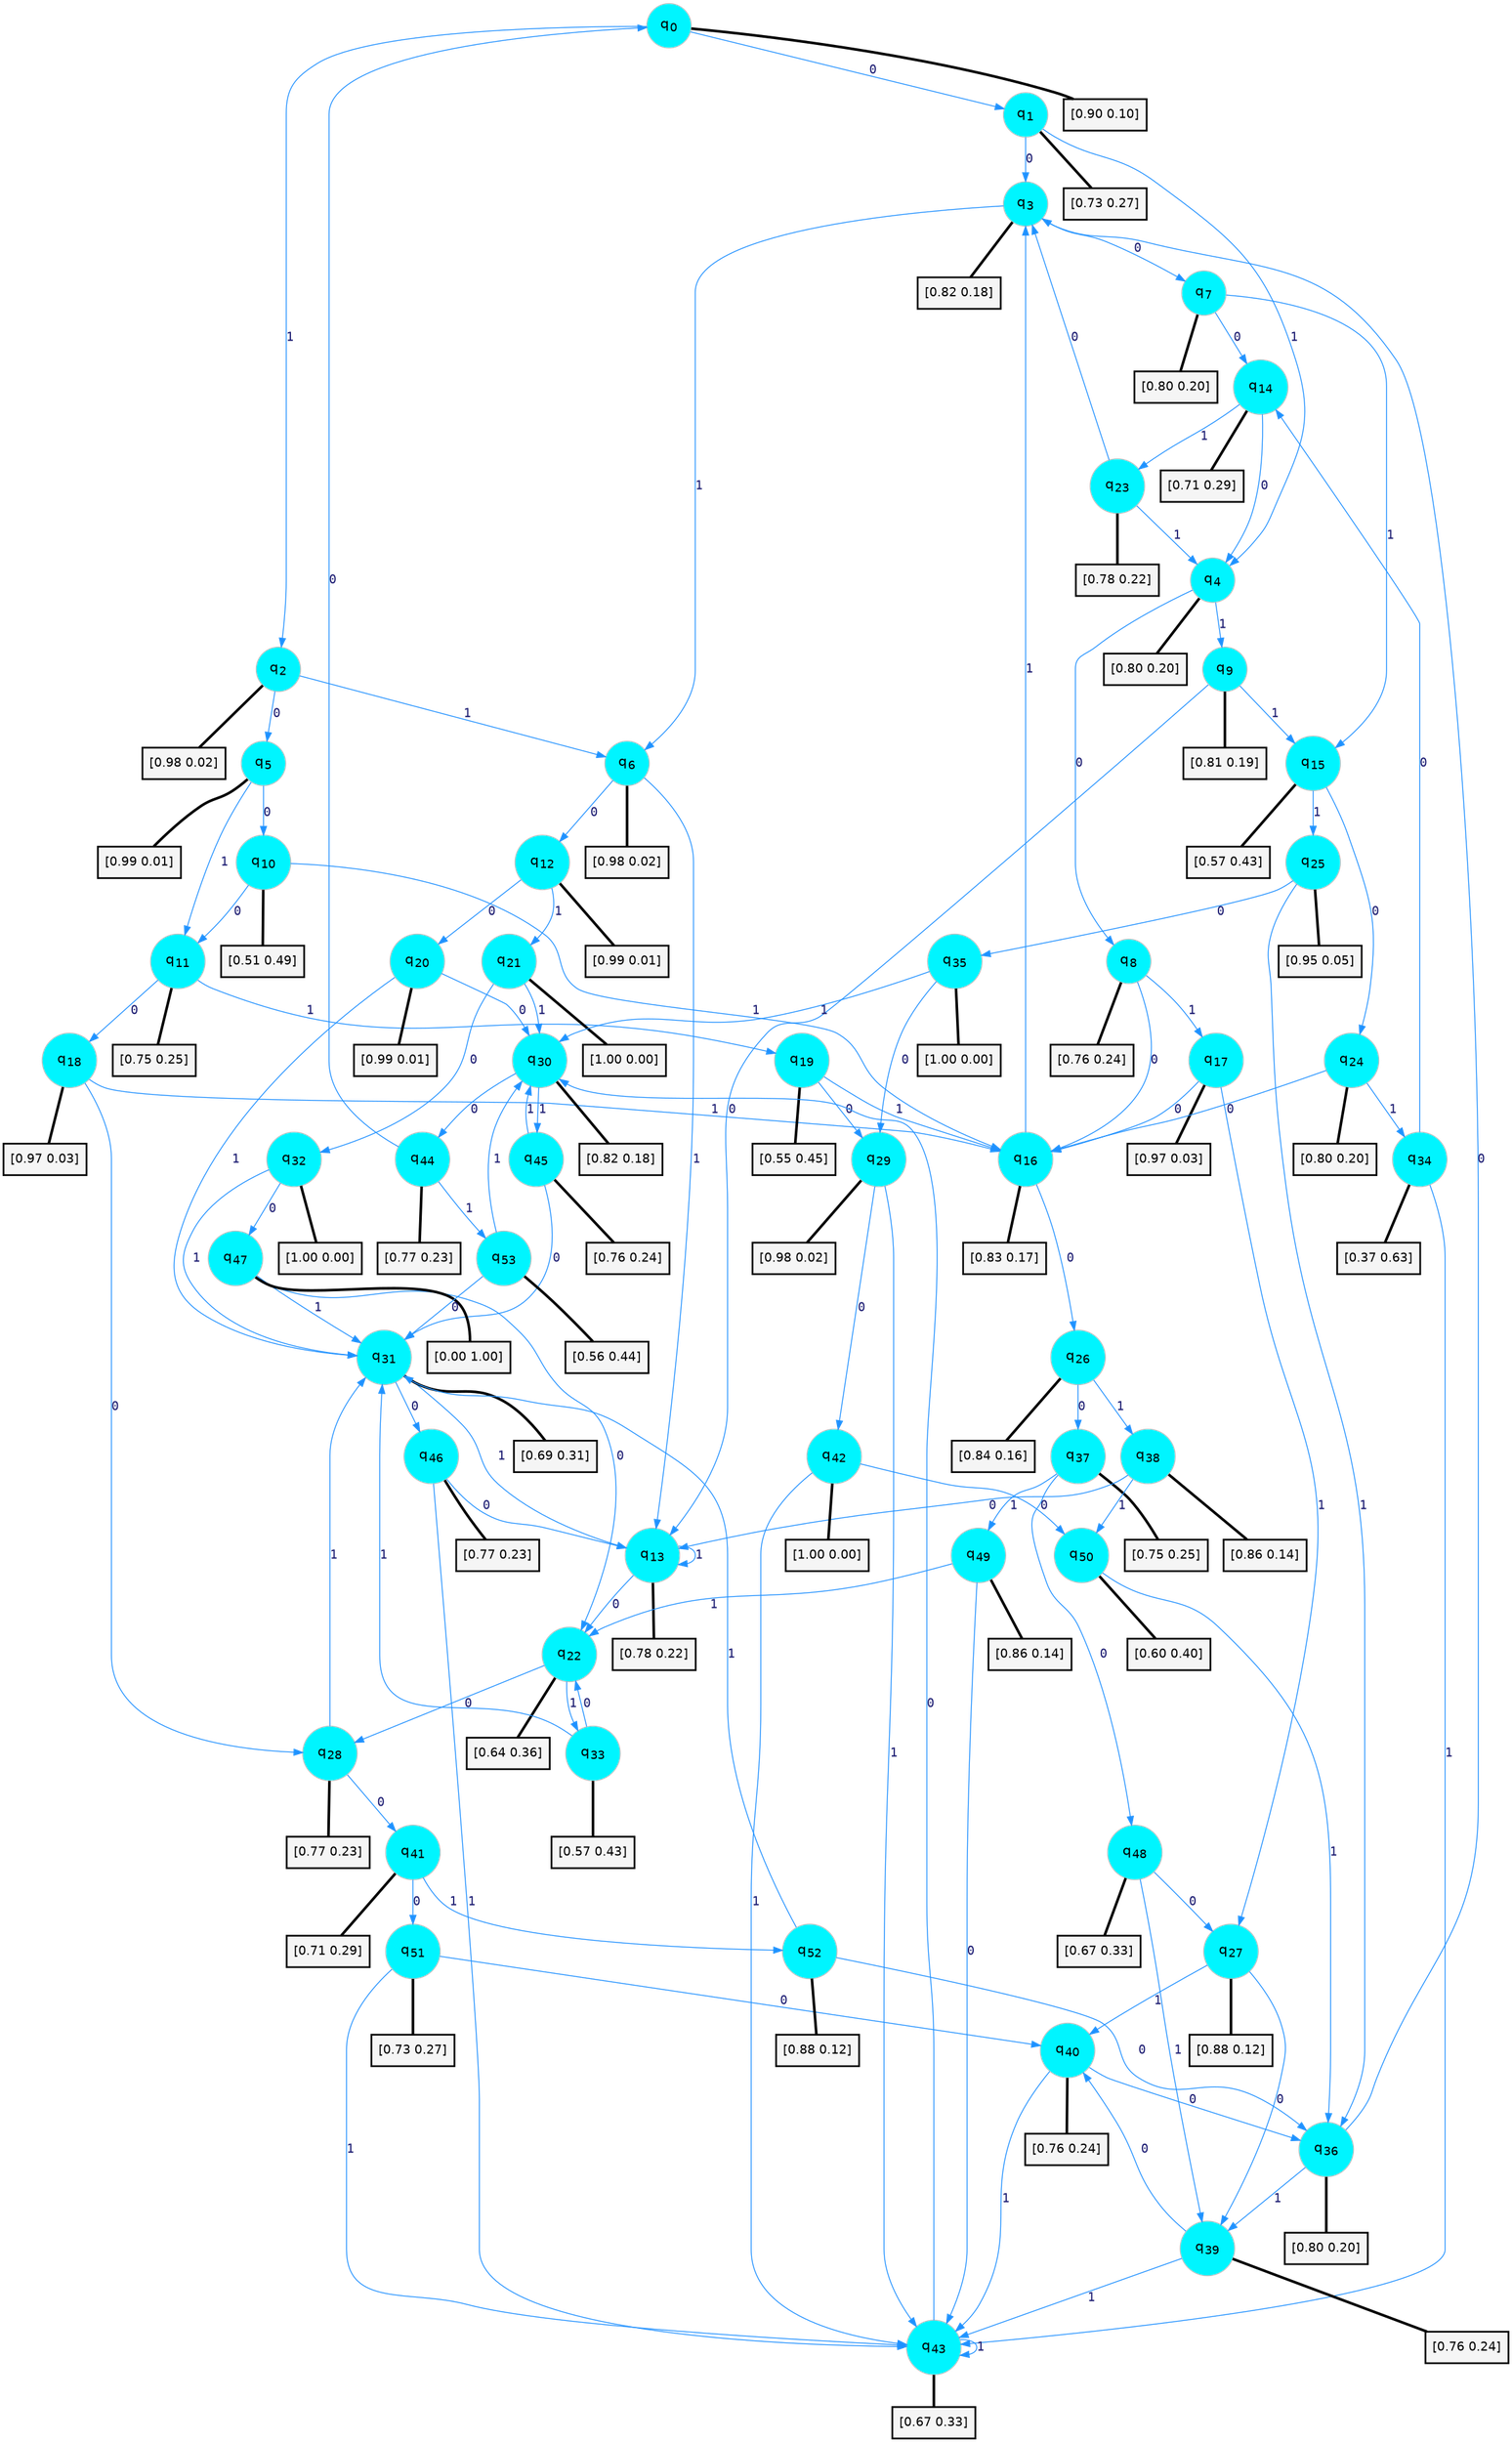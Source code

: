 digraph G {
graph [
bgcolor=transparent, dpi=300, rankdir=TD, size="40,25"];
node [
color=gray, fillcolor=turquoise1, fontcolor=black, fontname=Helvetica, fontsize=16, fontweight=bold, shape=circle, style=filled];
edge [
arrowsize=1, color=dodgerblue1, fontcolor=midnightblue, fontname=courier, fontweight=bold, penwidth=1, style=solid, weight=20];
0[label=<q<SUB>0</SUB>>];
1[label=<q<SUB>1</SUB>>];
2[label=<q<SUB>2</SUB>>];
3[label=<q<SUB>3</SUB>>];
4[label=<q<SUB>4</SUB>>];
5[label=<q<SUB>5</SUB>>];
6[label=<q<SUB>6</SUB>>];
7[label=<q<SUB>7</SUB>>];
8[label=<q<SUB>8</SUB>>];
9[label=<q<SUB>9</SUB>>];
10[label=<q<SUB>10</SUB>>];
11[label=<q<SUB>11</SUB>>];
12[label=<q<SUB>12</SUB>>];
13[label=<q<SUB>13</SUB>>];
14[label=<q<SUB>14</SUB>>];
15[label=<q<SUB>15</SUB>>];
16[label=<q<SUB>16</SUB>>];
17[label=<q<SUB>17</SUB>>];
18[label=<q<SUB>18</SUB>>];
19[label=<q<SUB>19</SUB>>];
20[label=<q<SUB>20</SUB>>];
21[label=<q<SUB>21</SUB>>];
22[label=<q<SUB>22</SUB>>];
23[label=<q<SUB>23</SUB>>];
24[label=<q<SUB>24</SUB>>];
25[label=<q<SUB>25</SUB>>];
26[label=<q<SUB>26</SUB>>];
27[label=<q<SUB>27</SUB>>];
28[label=<q<SUB>28</SUB>>];
29[label=<q<SUB>29</SUB>>];
30[label=<q<SUB>30</SUB>>];
31[label=<q<SUB>31</SUB>>];
32[label=<q<SUB>32</SUB>>];
33[label=<q<SUB>33</SUB>>];
34[label=<q<SUB>34</SUB>>];
35[label=<q<SUB>35</SUB>>];
36[label=<q<SUB>36</SUB>>];
37[label=<q<SUB>37</SUB>>];
38[label=<q<SUB>38</SUB>>];
39[label=<q<SUB>39</SUB>>];
40[label=<q<SUB>40</SUB>>];
41[label=<q<SUB>41</SUB>>];
42[label=<q<SUB>42</SUB>>];
43[label=<q<SUB>43</SUB>>];
44[label=<q<SUB>44</SUB>>];
45[label=<q<SUB>45</SUB>>];
46[label=<q<SUB>46</SUB>>];
47[label=<q<SUB>47</SUB>>];
48[label=<q<SUB>48</SUB>>];
49[label=<q<SUB>49</SUB>>];
50[label=<q<SUB>50</SUB>>];
51[label=<q<SUB>51</SUB>>];
52[label=<q<SUB>52</SUB>>];
53[label=<q<SUB>53</SUB>>];
54[label="[0.90 0.10]", shape=box,fontcolor=black, fontname=Helvetica, fontsize=14, penwidth=2, fillcolor=whitesmoke,color=black];
55[label="[0.73 0.27]", shape=box,fontcolor=black, fontname=Helvetica, fontsize=14, penwidth=2, fillcolor=whitesmoke,color=black];
56[label="[0.98 0.02]", shape=box,fontcolor=black, fontname=Helvetica, fontsize=14, penwidth=2, fillcolor=whitesmoke,color=black];
57[label="[0.82 0.18]", shape=box,fontcolor=black, fontname=Helvetica, fontsize=14, penwidth=2, fillcolor=whitesmoke,color=black];
58[label="[0.80 0.20]", shape=box,fontcolor=black, fontname=Helvetica, fontsize=14, penwidth=2, fillcolor=whitesmoke,color=black];
59[label="[0.99 0.01]", shape=box,fontcolor=black, fontname=Helvetica, fontsize=14, penwidth=2, fillcolor=whitesmoke,color=black];
60[label="[0.98 0.02]", shape=box,fontcolor=black, fontname=Helvetica, fontsize=14, penwidth=2, fillcolor=whitesmoke,color=black];
61[label="[0.80 0.20]", shape=box,fontcolor=black, fontname=Helvetica, fontsize=14, penwidth=2, fillcolor=whitesmoke,color=black];
62[label="[0.76 0.24]", shape=box,fontcolor=black, fontname=Helvetica, fontsize=14, penwidth=2, fillcolor=whitesmoke,color=black];
63[label="[0.81 0.19]", shape=box,fontcolor=black, fontname=Helvetica, fontsize=14, penwidth=2, fillcolor=whitesmoke,color=black];
64[label="[0.51 0.49]", shape=box,fontcolor=black, fontname=Helvetica, fontsize=14, penwidth=2, fillcolor=whitesmoke,color=black];
65[label="[0.75 0.25]", shape=box,fontcolor=black, fontname=Helvetica, fontsize=14, penwidth=2, fillcolor=whitesmoke,color=black];
66[label="[0.99 0.01]", shape=box,fontcolor=black, fontname=Helvetica, fontsize=14, penwidth=2, fillcolor=whitesmoke,color=black];
67[label="[0.78 0.22]", shape=box,fontcolor=black, fontname=Helvetica, fontsize=14, penwidth=2, fillcolor=whitesmoke,color=black];
68[label="[0.71 0.29]", shape=box,fontcolor=black, fontname=Helvetica, fontsize=14, penwidth=2, fillcolor=whitesmoke,color=black];
69[label="[0.57 0.43]", shape=box,fontcolor=black, fontname=Helvetica, fontsize=14, penwidth=2, fillcolor=whitesmoke,color=black];
70[label="[0.83 0.17]", shape=box,fontcolor=black, fontname=Helvetica, fontsize=14, penwidth=2, fillcolor=whitesmoke,color=black];
71[label="[0.97 0.03]", shape=box,fontcolor=black, fontname=Helvetica, fontsize=14, penwidth=2, fillcolor=whitesmoke,color=black];
72[label="[0.97 0.03]", shape=box,fontcolor=black, fontname=Helvetica, fontsize=14, penwidth=2, fillcolor=whitesmoke,color=black];
73[label="[0.55 0.45]", shape=box,fontcolor=black, fontname=Helvetica, fontsize=14, penwidth=2, fillcolor=whitesmoke,color=black];
74[label="[0.99 0.01]", shape=box,fontcolor=black, fontname=Helvetica, fontsize=14, penwidth=2, fillcolor=whitesmoke,color=black];
75[label="[1.00 0.00]", shape=box,fontcolor=black, fontname=Helvetica, fontsize=14, penwidth=2, fillcolor=whitesmoke,color=black];
76[label="[0.64 0.36]", shape=box,fontcolor=black, fontname=Helvetica, fontsize=14, penwidth=2, fillcolor=whitesmoke,color=black];
77[label="[0.78 0.22]", shape=box,fontcolor=black, fontname=Helvetica, fontsize=14, penwidth=2, fillcolor=whitesmoke,color=black];
78[label="[0.80 0.20]", shape=box,fontcolor=black, fontname=Helvetica, fontsize=14, penwidth=2, fillcolor=whitesmoke,color=black];
79[label="[0.95 0.05]", shape=box,fontcolor=black, fontname=Helvetica, fontsize=14, penwidth=2, fillcolor=whitesmoke,color=black];
80[label="[0.84 0.16]", shape=box,fontcolor=black, fontname=Helvetica, fontsize=14, penwidth=2, fillcolor=whitesmoke,color=black];
81[label="[0.88 0.12]", shape=box,fontcolor=black, fontname=Helvetica, fontsize=14, penwidth=2, fillcolor=whitesmoke,color=black];
82[label="[0.77 0.23]", shape=box,fontcolor=black, fontname=Helvetica, fontsize=14, penwidth=2, fillcolor=whitesmoke,color=black];
83[label="[0.98 0.02]", shape=box,fontcolor=black, fontname=Helvetica, fontsize=14, penwidth=2, fillcolor=whitesmoke,color=black];
84[label="[0.82 0.18]", shape=box,fontcolor=black, fontname=Helvetica, fontsize=14, penwidth=2, fillcolor=whitesmoke,color=black];
85[label="[0.69 0.31]", shape=box,fontcolor=black, fontname=Helvetica, fontsize=14, penwidth=2, fillcolor=whitesmoke,color=black];
86[label="[1.00 0.00]", shape=box,fontcolor=black, fontname=Helvetica, fontsize=14, penwidth=2, fillcolor=whitesmoke,color=black];
87[label="[0.57 0.43]", shape=box,fontcolor=black, fontname=Helvetica, fontsize=14, penwidth=2, fillcolor=whitesmoke,color=black];
88[label="[0.37 0.63]", shape=box,fontcolor=black, fontname=Helvetica, fontsize=14, penwidth=2, fillcolor=whitesmoke,color=black];
89[label="[1.00 0.00]", shape=box,fontcolor=black, fontname=Helvetica, fontsize=14, penwidth=2, fillcolor=whitesmoke,color=black];
90[label="[0.80 0.20]", shape=box,fontcolor=black, fontname=Helvetica, fontsize=14, penwidth=2, fillcolor=whitesmoke,color=black];
91[label="[0.75 0.25]", shape=box,fontcolor=black, fontname=Helvetica, fontsize=14, penwidth=2, fillcolor=whitesmoke,color=black];
92[label="[0.86 0.14]", shape=box,fontcolor=black, fontname=Helvetica, fontsize=14, penwidth=2, fillcolor=whitesmoke,color=black];
93[label="[0.76 0.24]", shape=box,fontcolor=black, fontname=Helvetica, fontsize=14, penwidth=2, fillcolor=whitesmoke,color=black];
94[label="[0.76 0.24]", shape=box,fontcolor=black, fontname=Helvetica, fontsize=14, penwidth=2, fillcolor=whitesmoke,color=black];
95[label="[0.71 0.29]", shape=box,fontcolor=black, fontname=Helvetica, fontsize=14, penwidth=2, fillcolor=whitesmoke,color=black];
96[label="[1.00 0.00]", shape=box,fontcolor=black, fontname=Helvetica, fontsize=14, penwidth=2, fillcolor=whitesmoke,color=black];
97[label="[0.67 0.33]", shape=box,fontcolor=black, fontname=Helvetica, fontsize=14, penwidth=2, fillcolor=whitesmoke,color=black];
98[label="[0.77 0.23]", shape=box,fontcolor=black, fontname=Helvetica, fontsize=14, penwidth=2, fillcolor=whitesmoke,color=black];
99[label="[0.76 0.24]", shape=box,fontcolor=black, fontname=Helvetica, fontsize=14, penwidth=2, fillcolor=whitesmoke,color=black];
100[label="[0.77 0.23]", shape=box,fontcolor=black, fontname=Helvetica, fontsize=14, penwidth=2, fillcolor=whitesmoke,color=black];
101[label="[0.00 1.00]", shape=box,fontcolor=black, fontname=Helvetica, fontsize=14, penwidth=2, fillcolor=whitesmoke,color=black];
102[label="[0.67 0.33]", shape=box,fontcolor=black, fontname=Helvetica, fontsize=14, penwidth=2, fillcolor=whitesmoke,color=black];
103[label="[0.86 0.14]", shape=box,fontcolor=black, fontname=Helvetica, fontsize=14, penwidth=2, fillcolor=whitesmoke,color=black];
104[label="[0.60 0.40]", shape=box,fontcolor=black, fontname=Helvetica, fontsize=14, penwidth=2, fillcolor=whitesmoke,color=black];
105[label="[0.73 0.27]", shape=box,fontcolor=black, fontname=Helvetica, fontsize=14, penwidth=2, fillcolor=whitesmoke,color=black];
106[label="[0.88 0.12]", shape=box,fontcolor=black, fontname=Helvetica, fontsize=14, penwidth=2, fillcolor=whitesmoke,color=black];
107[label="[0.56 0.44]", shape=box,fontcolor=black, fontname=Helvetica, fontsize=14, penwidth=2, fillcolor=whitesmoke,color=black];
0->1 [label=0];
0->2 [label=1];
0->54 [arrowhead=none, penwidth=3,color=black];
1->3 [label=0];
1->4 [label=1];
1->55 [arrowhead=none, penwidth=3,color=black];
2->5 [label=0];
2->6 [label=1];
2->56 [arrowhead=none, penwidth=3,color=black];
3->7 [label=0];
3->6 [label=1];
3->57 [arrowhead=none, penwidth=3,color=black];
4->8 [label=0];
4->9 [label=1];
4->58 [arrowhead=none, penwidth=3,color=black];
5->10 [label=0];
5->11 [label=1];
5->59 [arrowhead=none, penwidth=3,color=black];
6->12 [label=0];
6->13 [label=1];
6->60 [arrowhead=none, penwidth=3,color=black];
7->14 [label=0];
7->15 [label=1];
7->61 [arrowhead=none, penwidth=3,color=black];
8->16 [label=0];
8->17 [label=1];
8->62 [arrowhead=none, penwidth=3,color=black];
9->13 [label=0];
9->15 [label=1];
9->63 [arrowhead=none, penwidth=3,color=black];
10->11 [label=0];
10->16 [label=1];
10->64 [arrowhead=none, penwidth=3,color=black];
11->18 [label=0];
11->19 [label=1];
11->65 [arrowhead=none, penwidth=3,color=black];
12->20 [label=0];
12->21 [label=1];
12->66 [arrowhead=none, penwidth=3,color=black];
13->22 [label=0];
13->13 [label=1];
13->67 [arrowhead=none, penwidth=3,color=black];
14->4 [label=0];
14->23 [label=1];
14->68 [arrowhead=none, penwidth=3,color=black];
15->24 [label=0];
15->25 [label=1];
15->69 [arrowhead=none, penwidth=3,color=black];
16->26 [label=0];
16->3 [label=1];
16->70 [arrowhead=none, penwidth=3,color=black];
17->16 [label=0];
17->27 [label=1];
17->71 [arrowhead=none, penwidth=3,color=black];
18->28 [label=0];
18->16 [label=1];
18->72 [arrowhead=none, penwidth=3,color=black];
19->29 [label=0];
19->16 [label=1];
19->73 [arrowhead=none, penwidth=3,color=black];
20->30 [label=0];
20->31 [label=1];
20->74 [arrowhead=none, penwidth=3,color=black];
21->32 [label=0];
21->30 [label=1];
21->75 [arrowhead=none, penwidth=3,color=black];
22->28 [label=0];
22->33 [label=1];
22->76 [arrowhead=none, penwidth=3,color=black];
23->3 [label=0];
23->4 [label=1];
23->77 [arrowhead=none, penwidth=3,color=black];
24->16 [label=0];
24->34 [label=1];
24->78 [arrowhead=none, penwidth=3,color=black];
25->35 [label=0];
25->36 [label=1];
25->79 [arrowhead=none, penwidth=3,color=black];
26->37 [label=0];
26->38 [label=1];
26->80 [arrowhead=none, penwidth=3,color=black];
27->39 [label=0];
27->40 [label=1];
27->81 [arrowhead=none, penwidth=3,color=black];
28->41 [label=0];
28->31 [label=1];
28->82 [arrowhead=none, penwidth=3,color=black];
29->42 [label=0];
29->43 [label=1];
29->83 [arrowhead=none, penwidth=3,color=black];
30->44 [label=0];
30->45 [label=1];
30->84 [arrowhead=none, penwidth=3,color=black];
31->46 [label=0];
31->13 [label=1];
31->85 [arrowhead=none, penwidth=3,color=black];
32->47 [label=0];
32->31 [label=1];
32->86 [arrowhead=none, penwidth=3,color=black];
33->22 [label=0];
33->31 [label=1];
33->87 [arrowhead=none, penwidth=3,color=black];
34->14 [label=0];
34->43 [label=1];
34->88 [arrowhead=none, penwidth=3,color=black];
35->29 [label=0];
35->30 [label=1];
35->89 [arrowhead=none, penwidth=3,color=black];
36->3 [label=0];
36->39 [label=1];
36->90 [arrowhead=none, penwidth=3,color=black];
37->48 [label=0];
37->49 [label=1];
37->91 [arrowhead=none, penwidth=3,color=black];
38->13 [label=0];
38->50 [label=1];
38->92 [arrowhead=none, penwidth=3,color=black];
39->40 [label=0];
39->43 [label=1];
39->93 [arrowhead=none, penwidth=3,color=black];
40->36 [label=0];
40->43 [label=1];
40->94 [arrowhead=none, penwidth=3,color=black];
41->51 [label=0];
41->52 [label=1];
41->95 [arrowhead=none, penwidth=3,color=black];
42->50 [label=0];
42->43 [label=1];
42->96 [arrowhead=none, penwidth=3,color=black];
43->30 [label=0];
43->43 [label=1];
43->97 [arrowhead=none, penwidth=3,color=black];
44->0 [label=0];
44->53 [label=1];
44->98 [arrowhead=none, penwidth=3,color=black];
45->31 [label=0];
45->30 [label=1];
45->99 [arrowhead=none, penwidth=3,color=black];
46->13 [label=0];
46->43 [label=1];
46->100 [arrowhead=none, penwidth=3,color=black];
47->22 [label=0];
47->31 [label=1];
47->101 [arrowhead=none, penwidth=3,color=black];
48->27 [label=0];
48->39 [label=1];
48->102 [arrowhead=none, penwidth=3,color=black];
49->43 [label=0];
49->22 [label=1];
49->103 [arrowhead=none, penwidth=3,color=black];
50->36 [label=1];
50->104 [arrowhead=none, penwidth=3,color=black];
51->40 [label=0];
51->43 [label=1];
51->105 [arrowhead=none, penwidth=3,color=black];
52->36 [label=0];
52->31 [label=1];
52->106 [arrowhead=none, penwidth=3,color=black];
53->31 [label=0];
53->30 [label=1];
53->107 [arrowhead=none, penwidth=3,color=black];
}
